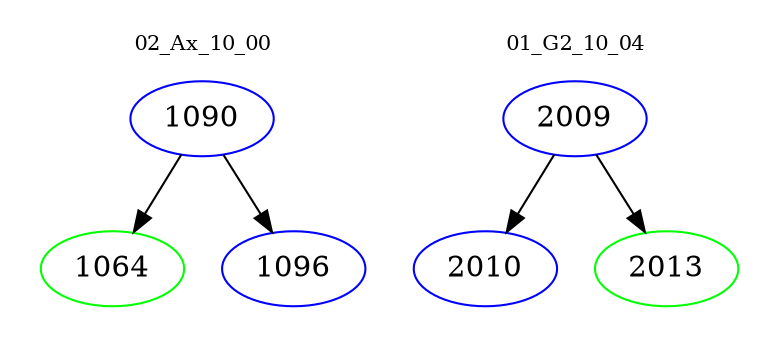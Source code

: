 digraph{
subgraph cluster_0 {
color = white
label = "02_Ax_10_00";
fontsize=10;
T0_1090 [label="1090", color="blue"]
T0_1090 -> T0_1064 [color="black"]
T0_1064 [label="1064", color="green"]
T0_1090 -> T0_1096 [color="black"]
T0_1096 [label="1096", color="blue"]
}
subgraph cluster_1 {
color = white
label = "01_G2_10_04";
fontsize=10;
T1_2009 [label="2009", color="blue"]
T1_2009 -> T1_2010 [color="black"]
T1_2010 [label="2010", color="blue"]
T1_2009 -> T1_2013 [color="black"]
T1_2013 [label="2013", color="green"]
}
}
